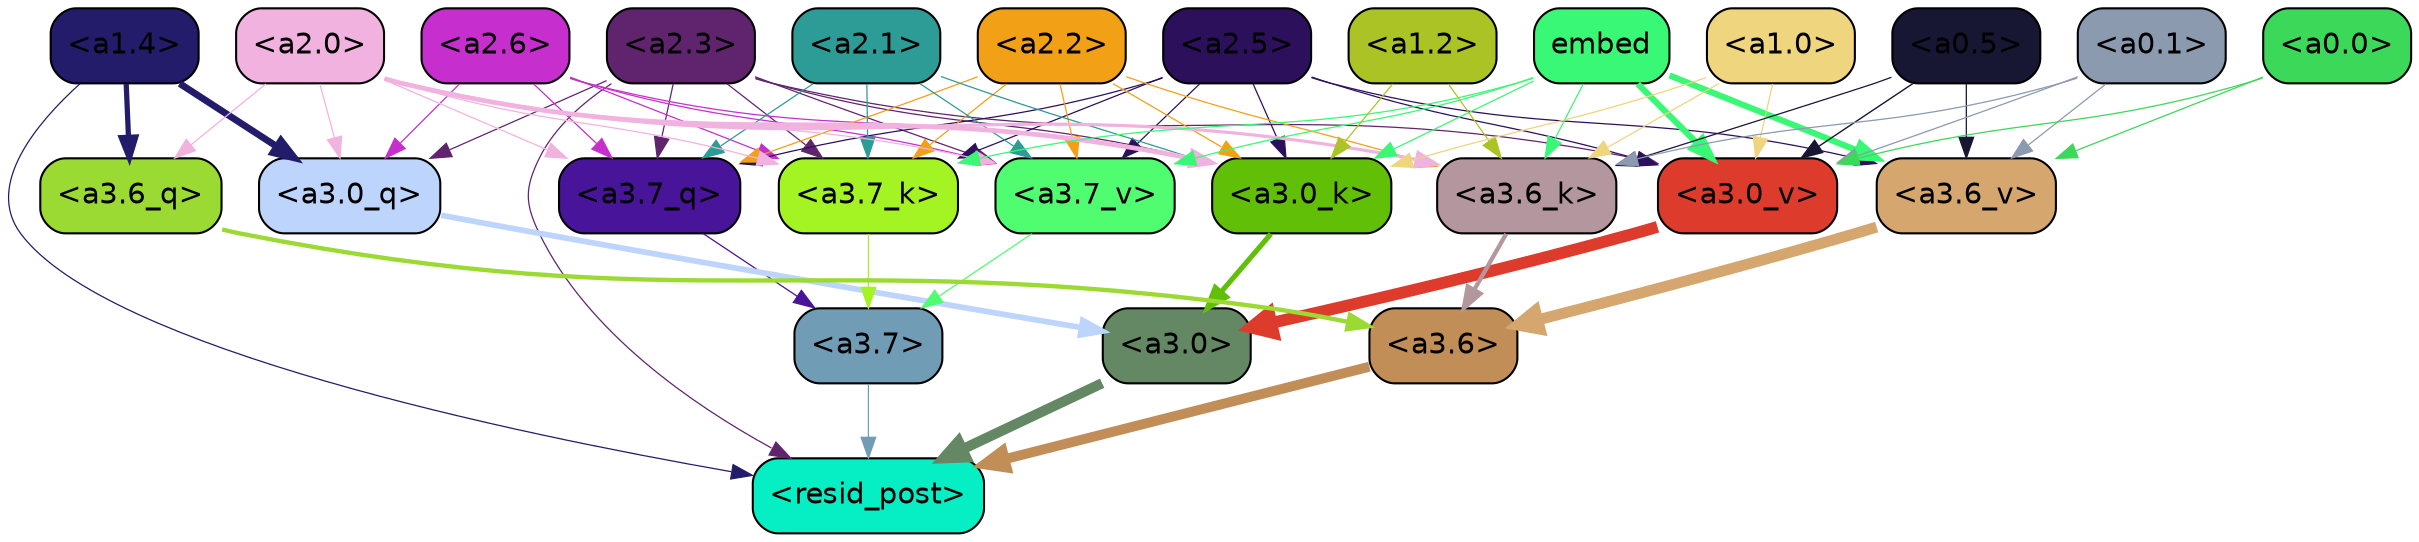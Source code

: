 strict digraph "" {
	graph [bgcolor=transparent,
		layout=dot,
		overlap=false,
		splines=true
	];
	"<a3.7>"	[color=black,
		fillcolor="#719cb6",
		fontname=Helvetica,
		shape=box,
		style="filled, rounded"];
	"<resid_post>"	[color=black,
		fillcolor="#06efc4",
		fontname=Helvetica,
		shape=box,
		style="filled, rounded"];
	"<a3.7>" -> "<resid_post>"	[color="#719cb6",
		penwidth=0.6];
	"<a3.6>"	[color=black,
		fillcolor="#c18e57",
		fontname=Helvetica,
		shape=box,
		style="filled, rounded"];
	"<a3.6>" -> "<resid_post>"	[color="#c18e57",
		penwidth=4.753257989883423];
	"<a3.0>"	[color=black,
		fillcolor="#638863",
		fontname=Helvetica,
		shape=box,
		style="filled, rounded"];
	"<a3.0>" -> "<resid_post>"	[color="#638863",
		penwidth=4.90053927898407];
	"<a2.3>"	[color=black,
		fillcolor="#60246e",
		fontname=Helvetica,
		shape=box,
		style="filled, rounded"];
	"<a2.3>" -> "<resid_post>"	[color="#60246e",
		penwidth=0.6];
	"<a3.7_q>"	[color=black,
		fillcolor="#481499",
		fontname=Helvetica,
		shape=box,
		style="filled, rounded"];
	"<a2.3>" -> "<a3.7_q>"	[color="#60246e",
		penwidth=0.6];
	"<a3.0_q>"	[color=black,
		fillcolor="#bdd5fd",
		fontname=Helvetica,
		shape=box,
		style="filled, rounded"];
	"<a2.3>" -> "<a3.0_q>"	[color="#60246e",
		penwidth=0.6];
	"<a3.7_k>"	[color=black,
		fillcolor="#a4f323",
		fontname=Helvetica,
		shape=box,
		style="filled, rounded"];
	"<a2.3>" -> "<a3.7_k>"	[color="#60246e",
		penwidth=0.6];
	"<a3.0_k>"	[color=black,
		fillcolor="#61bf08",
		fontname=Helvetica,
		shape=box,
		style="filled, rounded"];
	"<a2.3>" -> "<a3.0_k>"	[color="#60246e",
		penwidth=0.6];
	"<a3.7_v>"	[color=black,
		fillcolor="#50fd70",
		fontname=Helvetica,
		shape=box,
		style="filled, rounded"];
	"<a2.3>" -> "<a3.7_v>"	[color="#60246e",
		penwidth=0.6];
	"<a3.0_v>"	[color=black,
		fillcolor="#dd3b2c",
		fontname=Helvetica,
		shape=box,
		style="filled, rounded"];
	"<a2.3>" -> "<a3.0_v>"	[color="#60246e",
		penwidth=0.6];
	"<a1.4>"	[color=black,
		fillcolor="#231c6b",
		fontname=Helvetica,
		shape=box,
		style="filled, rounded"];
	"<a1.4>" -> "<resid_post>"	[color="#231c6b",
		penwidth=0.6];
	"<a3.6_q>"	[color=black,
		fillcolor="#9bda33",
		fontname=Helvetica,
		shape=box,
		style="filled, rounded"];
	"<a1.4>" -> "<a3.6_q>"	[color="#231c6b",
		penwidth=2.5149343013763428];
	"<a1.4>" -> "<a3.0_q>"	[color="#231c6b",
		penwidth=3.2760138511657715];
	"<a3.7_q>" -> "<a3.7>"	[color="#481499",
		penwidth=0.6];
	"<a3.6_q>" -> "<a3.6>"	[color="#9bda33",
		penwidth=2.091020345687866];
	"<a3.0_q>" -> "<a3.0>"	[color="#bdd5fd",
		penwidth=2.7421876192092896];
	"<a3.7_k>" -> "<a3.7>"	[color="#a4f323",
		penwidth=0.6];
	"<a3.6_k>"	[color=black,
		fillcolor="#b4969e",
		fontname=Helvetica,
		shape=box,
		style="filled, rounded"];
	"<a3.6_k>" -> "<a3.6>"	[color="#b4969e",
		penwidth=2.048597991466522];
	"<a3.0_k>" -> "<a3.0>"	[color="#61bf08",
		penwidth=2.476402521133423];
	"<a3.7_v>" -> "<a3.7>"	[color="#50fd70",
		penwidth=0.6];
	"<a3.6_v>"	[color=black,
		fillcolor="#d5a66d",
		fontname=Helvetica,
		shape=box,
		style="filled, rounded"];
	"<a3.6_v>" -> "<a3.6>"	[color="#d5a66d",
		penwidth=5.2550448179244995];
	"<a3.0_v>" -> "<a3.0>"	[color="#dd3b2c",
		penwidth=5.652270674705505];
	"<a2.6>"	[color=black,
		fillcolor="#c62fcd",
		fontname=Helvetica,
		shape=box,
		style="filled, rounded"];
	"<a2.6>" -> "<a3.7_q>"	[color="#c62fcd",
		penwidth=0.6];
	"<a2.6>" -> "<a3.0_q>"	[color="#c62fcd",
		penwidth=0.6];
	"<a2.6>" -> "<a3.7_k>"	[color="#c62fcd",
		penwidth=0.6];
	"<a2.6>" -> "<a3.0_k>"	[color="#c62fcd",
		penwidth=0.6];
	"<a2.6>" -> "<a3.7_v>"	[color="#c62fcd",
		penwidth=0.6];
	"<a2.5>"	[color=black,
		fillcolor="#2c105c",
		fontname=Helvetica,
		shape=box,
		style="filled, rounded"];
	"<a2.5>" -> "<a3.7_q>"	[color="#2c105c",
		penwidth=0.6];
	"<a2.5>" -> "<a3.7_k>"	[color="#2c105c",
		penwidth=0.6];
	"<a2.5>" -> "<a3.0_k>"	[color="#2c105c",
		penwidth=0.6];
	"<a2.5>" -> "<a3.7_v>"	[color="#2c105c",
		penwidth=0.6];
	"<a2.5>" -> "<a3.6_v>"	[color="#2c105c",
		penwidth=0.6];
	"<a2.5>" -> "<a3.0_v>"	[color="#2c105c",
		penwidth=0.6];
	"<a2.2>"	[color=black,
		fillcolor="#f2a016",
		fontname=Helvetica,
		shape=box,
		style="filled, rounded"];
	"<a2.2>" -> "<a3.7_q>"	[color="#f2a016",
		penwidth=0.6];
	"<a2.2>" -> "<a3.7_k>"	[color="#f2a016",
		penwidth=0.6];
	"<a2.2>" -> "<a3.6_k>"	[color="#f2a016",
		penwidth=0.6];
	"<a2.2>" -> "<a3.0_k>"	[color="#f2a016",
		penwidth=0.6];
	"<a2.2>" -> "<a3.7_v>"	[color="#f2a016",
		penwidth=0.6];
	"<a2.1>"	[color=black,
		fillcolor="#2d9b96",
		fontname=Helvetica,
		shape=box,
		style="filled, rounded"];
	"<a2.1>" -> "<a3.7_q>"	[color="#2d9b96",
		penwidth=0.6];
	"<a2.1>" -> "<a3.7_k>"	[color="#2d9b96",
		penwidth=0.6];
	"<a2.1>" -> "<a3.0_k>"	[color="#2d9b96",
		penwidth=0.6];
	"<a2.1>" -> "<a3.7_v>"	[color="#2d9b96",
		penwidth=0.6];
	"<a2.0>"	[color=black,
		fillcolor="#f2b2df",
		fontname=Helvetica,
		shape=box,
		style="filled, rounded"];
	"<a2.0>" -> "<a3.7_q>"	[color="#f2b2df",
		penwidth=0.6];
	"<a2.0>" -> "<a3.6_q>"	[color="#f2b2df",
		penwidth=0.6];
	"<a2.0>" -> "<a3.0_q>"	[color="#f2b2df",
		penwidth=0.6];
	"<a2.0>" -> "<a3.7_k>"	[color="#f2b2df",
		penwidth=0.6];
	"<a2.0>" -> "<a3.6_k>"	[color="#f2b2df",
		penwidth=1.5290023684501648];
	"<a2.0>" -> "<a3.0_k>"	[color="#f2b2df",
		penwidth=2.2635570764541626];
	"<a2.0>" -> "<a3.7_v>"	[color="#f2b2df",
		penwidth=0.6];
	embed	[color=black,
		fillcolor="#39f876",
		fontname=Helvetica,
		shape=box,
		style="filled, rounded"];
	embed -> "<a3.7_k>"	[color="#39f876",
		penwidth=0.6];
	embed -> "<a3.6_k>"	[color="#39f876",
		penwidth=0.6];
	embed -> "<a3.0_k>"	[color="#39f876",
		penwidth=0.6];
	embed -> "<a3.7_v>"	[color="#39f876",
		penwidth=0.6];
	embed -> "<a3.6_v>"	[color="#39f876",
		penwidth=2.9556376338005066];
	embed -> "<a3.0_v>"	[color="#39f876",
		penwidth=2.972973108291626];
	"<a1.2>"	[color=black,
		fillcolor="#abc324",
		fontname=Helvetica,
		shape=box,
		style="filled, rounded"];
	"<a1.2>" -> "<a3.6_k>"	[color="#abc324",
		penwidth=0.6];
	"<a1.2>" -> "<a3.0_k>"	[color="#abc324",
		penwidth=0.6];
	"<a1.0>"	[color=black,
		fillcolor="#eed57e",
		fontname=Helvetica,
		shape=box,
		style="filled, rounded"];
	"<a1.0>" -> "<a3.6_k>"	[color="#eed57e",
		penwidth=0.6];
	"<a1.0>" -> "<a3.0_k>"	[color="#eed57e",
		penwidth=0.6];
	"<a1.0>" -> "<a3.0_v>"	[color="#eed57e",
		penwidth=0.6];
	"<a0.5>"	[color=black,
		fillcolor="#171633",
		fontname=Helvetica,
		shape=box,
		style="filled, rounded"];
	"<a0.5>" -> "<a3.6_k>"	[color="#171633",
		penwidth=0.6];
	"<a0.5>" -> "<a3.6_v>"	[color="#171633",
		penwidth=0.6];
	"<a0.5>" -> "<a3.0_v>"	[color="#171633",
		penwidth=0.6790935099124908];
	"<a0.1>"	[color=black,
		fillcolor="#8b9aae",
		fontname=Helvetica,
		shape=box,
		style="filled, rounded"];
	"<a0.1>" -> "<a3.6_k>"	[color="#8b9aae",
		penwidth=0.6];
	"<a0.1>" -> "<a3.6_v>"	[color="#8b9aae",
		penwidth=0.6];
	"<a0.1>" -> "<a3.0_v>"	[color="#8b9aae",
		penwidth=0.6];
	"<a0.0>"	[color=black,
		fillcolor="#3bd859",
		fontname=Helvetica,
		shape=box,
		style="filled, rounded"];
	"<a0.0>" -> "<a3.6_v>"	[color="#3bd859",
		penwidth=0.6];
	"<a0.0>" -> "<a3.0_v>"	[color="#3bd859",
		penwidth=0.6];
}
